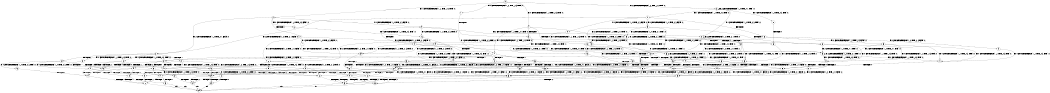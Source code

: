 digraph BCG {
size = "7, 10.5";
center = TRUE;
node [shape = circle];
0 [peripheries = 2];
0 -> 1 [label = "EX !0 !ATOMIC_EXCH_BRANCH (1, +0, TRUE, +0, 3, TRUE) !:0:"];
0 -> 2 [label = "EX !1 !ATOMIC_EXCH_BRANCH (1, +1, TRUE, +0, 2, TRUE) !:0:"];
0 -> 3 [label = "EX !2 !ATOMIC_EXCH_BRANCH (1, +0, TRUE, +0, 1, TRUE) !:0:"];
0 -> 4 [label = "EX !0 !ATOMIC_EXCH_BRANCH (1, +0, TRUE, +0, 3, TRUE) !:0:"];
1 -> 5 [label = "TERMINATE !0"];
2 -> 6 [label = "EX !0 !ATOMIC_EXCH_BRANCH (1, +0, TRUE, +0, 3, FALSE) !:0:"];
2 -> 7 [label = "TERMINATE !1"];
2 -> 8 [label = "EX !2 !ATOMIC_EXCH_BRANCH (1, +0, TRUE, +0, 1, FALSE) !:0:"];
2 -> 9 [label = "EX !0 !ATOMIC_EXCH_BRANCH (1, +0, TRUE, +0, 3, FALSE) !:0:"];
3 -> 10 [label = "EX !0 !ATOMIC_EXCH_BRANCH (1, +0, TRUE, +0, 3, TRUE) !:0:"];
3 -> 11 [label = "EX !1 !ATOMIC_EXCH_BRANCH (1, +1, TRUE, +0, 2, TRUE) !:0:"];
3 -> 12 [label = "EX !0 !ATOMIC_EXCH_BRANCH (1, +0, TRUE, +0, 3, TRUE) !:0:"];
3 -> 3 [label = "EX !2 !ATOMIC_EXCH_BRANCH (1, +0, TRUE, +0, 1, TRUE) !:0:"];
4 -> 5 [label = "TERMINATE !0"];
4 -> 13 [label = "TERMINATE !0"];
4 -> 14 [label = "EX !1 !ATOMIC_EXCH_BRANCH (1, +1, TRUE, +0, 2, TRUE) !:0:"];
4 -> 12 [label = "EX !2 !ATOMIC_EXCH_BRANCH (1, +0, TRUE, +0, 1, TRUE) !:0:"];
5 -> 15 [label = "EX !1 !ATOMIC_EXCH_BRANCH (1, +1, TRUE, +0, 2, TRUE) !:1:"];
6 -> 16 [label = "EX !0 !ATOMIC_EXCH_BRANCH (1, +1, TRUE, +0, 3, TRUE) !:0:"];
7 -> 17 [label = "EX !0 !ATOMIC_EXCH_BRANCH (1, +0, TRUE, +0, 3, FALSE) !:0:"];
7 -> 18 [label = "EX !2 !ATOMIC_EXCH_BRANCH (1, +0, TRUE, +0, 1, FALSE) !:0:"];
7 -> 19 [label = "EX !0 !ATOMIC_EXCH_BRANCH (1, +0, TRUE, +0, 3, FALSE) !:0:"];
8 -> 20 [label = "EX !0 !ATOMIC_EXCH_BRANCH (1, +0, TRUE, +0, 3, TRUE) !:0:"];
8 -> 21 [label = "TERMINATE !1"];
8 -> 22 [label = "TERMINATE !2"];
8 -> 23 [label = "EX !0 !ATOMIC_EXCH_BRANCH (1, +0, TRUE, +0, 3, TRUE) !:0:"];
9 -> 16 [label = "EX !0 !ATOMIC_EXCH_BRANCH (1, +1, TRUE, +0, 3, TRUE) !:0:"];
9 -> 24 [label = "TERMINATE !1"];
9 -> 25 [label = "EX !2 !ATOMIC_EXCH_BRANCH (1, +0, TRUE, +0, 1, TRUE) !:0:"];
9 -> 14 [label = "EX !0 !ATOMIC_EXCH_BRANCH (1, +1, TRUE, +0, 3, TRUE) !:0:"];
10 -> 26 [label = "TERMINATE !0"];
11 -> 27 [label = "EX !0 !ATOMIC_EXCH_BRANCH (1, +0, TRUE, +0, 3, FALSE) !:0:"];
11 -> 28 [label = "TERMINATE !1"];
11 -> 29 [label = "EX !0 !ATOMIC_EXCH_BRANCH (1, +0, TRUE, +0, 3, FALSE) !:0:"];
11 -> 8 [label = "EX !2 !ATOMIC_EXCH_BRANCH (1, +0, TRUE, +0, 1, FALSE) !:0:"];
12 -> 26 [label = "TERMINATE !0"];
12 -> 30 [label = "TERMINATE !0"];
12 -> 31 [label = "EX !1 !ATOMIC_EXCH_BRANCH (1, +1, TRUE, +0, 2, TRUE) !:0:"];
12 -> 12 [label = "EX !2 !ATOMIC_EXCH_BRANCH (1, +0, TRUE, +0, 1, TRUE) !:0:"];
13 -> 15 [label = "EX !1 !ATOMIC_EXCH_BRANCH (1, +1, TRUE, +0, 2, TRUE) !:1:"];
13 -> 32 [label = "EX !1 !ATOMIC_EXCH_BRANCH (1, +1, TRUE, +0, 2, TRUE) !:1:"];
13 -> 33 [label = "EX !2 !ATOMIC_EXCH_BRANCH (1, +0, TRUE, +0, 1, TRUE) !:1:"];
14 -> 34 [label = "TERMINATE !0"];
14 -> 35 [label = "TERMINATE !1"];
14 -> 36 [label = "TERMINATE !0"];
14 -> 37 [label = "EX !2 !ATOMIC_EXCH_BRANCH (1, +0, TRUE, +0, 1, FALSE) !:0:"];
15 -> 38 [label = "TERMINATE !1"];
16 -> 34 [label = "TERMINATE !0"];
17 -> 39 [label = "EX !0 !ATOMIC_EXCH_BRANCH (1, +1, TRUE, +0, 3, TRUE) !:0:"];
18 -> 40 [label = "EX !0 !ATOMIC_EXCH_BRANCH (1, +0, TRUE, +0, 3, TRUE) !:0:"];
18 -> 41 [label = "TERMINATE !2"];
18 -> 42 [label = "EX !0 !ATOMIC_EXCH_BRANCH (1, +0, TRUE, +0, 3, TRUE) !:0:"];
19 -> 39 [label = "EX !0 !ATOMIC_EXCH_BRANCH (1, +1, TRUE, +0, 3, TRUE) !:0:"];
19 -> 43 [label = "EX !2 !ATOMIC_EXCH_BRANCH (1, +0, TRUE, +0, 1, TRUE) !:0:"];
19 -> 44 [label = "EX !0 !ATOMIC_EXCH_BRANCH (1, +1, TRUE, +0, 3, TRUE) !:0:"];
20 -> 45 [label = "TERMINATE !0"];
21 -> 40 [label = "EX !0 !ATOMIC_EXCH_BRANCH (1, +0, TRUE, +0, 3, TRUE) !:0:"];
21 -> 41 [label = "TERMINATE !2"];
21 -> 42 [label = "EX !0 !ATOMIC_EXCH_BRANCH (1, +0, TRUE, +0, 3, TRUE) !:0:"];
22 -> 46 [label = "EX !0 !ATOMIC_EXCH_BRANCH (1, +0, TRUE, +0, 3, TRUE) !:0:"];
22 -> 41 [label = "TERMINATE !1"];
22 -> 47 [label = "EX !0 !ATOMIC_EXCH_BRANCH (1, +0, TRUE, +0, 3, TRUE) !:0:"];
23 -> 45 [label = "TERMINATE !0"];
23 -> 48 [label = "TERMINATE !1"];
23 -> 49 [label = "TERMINATE !2"];
23 -> 50 [label = "TERMINATE !0"];
24 -> 39 [label = "EX !0 !ATOMIC_EXCH_BRANCH (1, +1, TRUE, +0, 3, TRUE) !:0:"];
24 -> 43 [label = "EX !2 !ATOMIC_EXCH_BRANCH (1, +0, TRUE, +0, 1, TRUE) !:0:"];
24 -> 44 [label = "EX !0 !ATOMIC_EXCH_BRANCH (1, +1, TRUE, +0, 3, TRUE) !:0:"];
25 -> 51 [label = "EX !0 !ATOMIC_EXCH_BRANCH (1, +1, TRUE, +0, 3, TRUE) !:0:"];
25 -> 52 [label = "TERMINATE !1"];
25 -> 25 [label = "EX !2 !ATOMIC_EXCH_BRANCH (1, +0, TRUE, +0, 1, TRUE) !:0:"];
25 -> 31 [label = "EX !0 !ATOMIC_EXCH_BRANCH (1, +1, TRUE, +0, 3, TRUE) !:0:"];
26 -> 53 [label = "EX !1 !ATOMIC_EXCH_BRANCH (1, +1, TRUE, +0, 2, TRUE) !:1:"];
27 -> 51 [label = "EX !0 !ATOMIC_EXCH_BRANCH (1, +1, TRUE, +0, 3, TRUE) !:0:"];
28 -> 54 [label = "EX !0 !ATOMIC_EXCH_BRANCH (1, +0, TRUE, +0, 3, FALSE) !:0:"];
28 -> 55 [label = "EX !0 !ATOMIC_EXCH_BRANCH (1, +0, TRUE, +0, 3, FALSE) !:0:"];
28 -> 18 [label = "EX !2 !ATOMIC_EXCH_BRANCH (1, +0, TRUE, +0, 1, FALSE) !:0:"];
29 -> 51 [label = "EX !0 !ATOMIC_EXCH_BRANCH (1, +1, TRUE, +0, 3, TRUE) !:0:"];
29 -> 52 [label = "TERMINATE !1"];
29 -> 25 [label = "EX !2 !ATOMIC_EXCH_BRANCH (1, +0, TRUE, +0, 1, TRUE) !:0:"];
29 -> 31 [label = "EX !0 !ATOMIC_EXCH_BRANCH (1, +1, TRUE, +0, 3, TRUE) !:0:"];
30 -> 53 [label = "EX !1 !ATOMIC_EXCH_BRANCH (1, +1, TRUE, +0, 2, TRUE) !:1:"];
30 -> 56 [label = "EX !1 !ATOMIC_EXCH_BRANCH (1, +1, TRUE, +0, 2, TRUE) !:1:"];
30 -> 33 [label = "EX !2 !ATOMIC_EXCH_BRANCH (1, +0, TRUE, +0, 1, TRUE) !:1:"];
31 -> 57 [label = "TERMINATE !0"];
31 -> 58 [label = "TERMINATE !1"];
31 -> 59 [label = "TERMINATE !0"];
31 -> 37 [label = "EX !2 !ATOMIC_EXCH_BRANCH (1, +0, TRUE, +0, 1, FALSE) !:0:"];
32 -> 38 [label = "TERMINATE !1"];
32 -> 60 [label = "TERMINATE !1"];
32 -> 61 [label = "EX !2 !ATOMIC_EXCH_BRANCH (1, +0, TRUE, +0, 1, FALSE) !:1:"];
33 -> 53 [label = "EX !1 !ATOMIC_EXCH_BRANCH (1, +1, TRUE, +0, 2, TRUE) !:1:"];
33 -> 56 [label = "EX !1 !ATOMIC_EXCH_BRANCH (1, +1, TRUE, +0, 2, TRUE) !:1:"];
33 -> 33 [label = "EX !2 !ATOMIC_EXCH_BRANCH (1, +0, TRUE, +0, 1, TRUE) !:1:"];
34 -> 38 [label = "TERMINATE !1"];
35 -> 62 [label = "TERMINATE !0"];
35 -> 63 [label = "TERMINATE !0"];
35 -> 64 [label = "EX !2 !ATOMIC_EXCH_BRANCH (1, +0, TRUE, +0, 1, FALSE) !:0:"];
36 -> 38 [label = "TERMINATE !1"];
36 -> 60 [label = "TERMINATE !1"];
36 -> 61 [label = "EX !2 !ATOMIC_EXCH_BRANCH (1, +0, TRUE, +0, 1, FALSE) !:1:"];
37 -> 45 [label = "TERMINATE !0"];
37 -> 48 [label = "TERMINATE !1"];
37 -> 49 [label = "TERMINATE !2"];
37 -> 50 [label = "TERMINATE !0"];
38 -> 65 [label = "EX !2 !ATOMIC_EXCH_BRANCH (1, +0, TRUE, +0, 1, FALSE) !:2:"];
39 -> 62 [label = "TERMINATE !0"];
40 -> 66 [label = "TERMINATE !0"];
41 -> 67 [label = "EX !0 !ATOMIC_EXCH_BRANCH (1, +0, TRUE, +0, 3, TRUE) !:0:"];
41 -> 68 [label = "EX !0 !ATOMIC_EXCH_BRANCH (1, +0, TRUE, +0, 3, TRUE) !:0:"];
42 -> 66 [label = "TERMINATE !0"];
42 -> 69 [label = "TERMINATE !2"];
42 -> 70 [label = "TERMINATE !0"];
43 -> 71 [label = "EX !0 !ATOMIC_EXCH_BRANCH (1, +1, TRUE, +0, 3, TRUE) !:0:"];
43 -> 43 [label = "EX !2 !ATOMIC_EXCH_BRANCH (1, +0, TRUE, +0, 1, TRUE) !:0:"];
43 -> 72 [label = "EX !0 !ATOMIC_EXCH_BRANCH (1, +1, TRUE, +0, 3, TRUE) !:0:"];
44 -> 62 [label = "TERMINATE !0"];
44 -> 63 [label = "TERMINATE !0"];
44 -> 64 [label = "EX !2 !ATOMIC_EXCH_BRANCH (1, +0, TRUE, +0, 1, FALSE) !:0:"];
45 -> 73 [label = "TERMINATE !2"];
46 -> 74 [label = "TERMINATE !0"];
47 -> 74 [label = "TERMINATE !0"];
47 -> 69 [label = "TERMINATE !1"];
47 -> 75 [label = "TERMINATE !0"];
48 -> 66 [label = "TERMINATE !0"];
48 -> 69 [label = "TERMINATE !2"];
48 -> 70 [label = "TERMINATE !0"];
49 -> 74 [label = "TERMINATE !0"];
49 -> 69 [label = "TERMINATE !1"];
49 -> 75 [label = "TERMINATE !0"];
50 -> 73 [label = "TERMINATE !2"];
50 -> 76 [label = "TERMINATE !1"];
50 -> 77 [label = "TERMINATE !2"];
51 -> 57 [label = "TERMINATE !0"];
52 -> 71 [label = "EX !0 !ATOMIC_EXCH_BRANCH (1, +1, TRUE, +0, 3, TRUE) !:0:"];
52 -> 43 [label = "EX !2 !ATOMIC_EXCH_BRANCH (1, +0, TRUE, +0, 1, TRUE) !:0:"];
52 -> 72 [label = "EX !0 !ATOMIC_EXCH_BRANCH (1, +1, TRUE, +0, 3, TRUE) !:0:"];
53 -> 78 [label = "TERMINATE !1"];
54 -> 71 [label = "EX !0 !ATOMIC_EXCH_BRANCH (1, +1, TRUE, +0, 3, TRUE) !:0:"];
55 -> 71 [label = "EX !0 !ATOMIC_EXCH_BRANCH (1, +1, TRUE, +0, 3, TRUE) !:0:"];
55 -> 43 [label = "EX !2 !ATOMIC_EXCH_BRANCH (1, +0, TRUE, +0, 1, TRUE) !:0:"];
55 -> 72 [label = "EX !0 !ATOMIC_EXCH_BRANCH (1, +1, TRUE, +0, 3, TRUE) !:0:"];
56 -> 78 [label = "TERMINATE !1"];
56 -> 79 [label = "TERMINATE !1"];
56 -> 61 [label = "EX !2 !ATOMIC_EXCH_BRANCH (1, +0, TRUE, +0, 1, FALSE) !:1:"];
57 -> 78 [label = "TERMINATE !1"];
58 -> 80 [label = "TERMINATE !0"];
58 -> 81 [label = "TERMINATE !0"];
58 -> 64 [label = "EX !2 !ATOMIC_EXCH_BRANCH (1, +0, TRUE, +0, 1, FALSE) !:0:"];
59 -> 78 [label = "TERMINATE !1"];
59 -> 79 [label = "TERMINATE !1"];
59 -> 61 [label = "EX !2 !ATOMIC_EXCH_BRANCH (1, +0, TRUE, +0, 1, FALSE) !:1:"];
60 -> 65 [label = "EX !2 !ATOMIC_EXCH_BRANCH (1, +0, TRUE, +0, 1, FALSE) !:2:"];
60 -> 82 [label = "EX !2 !ATOMIC_EXCH_BRANCH (1, +0, TRUE, +0, 1, FALSE) !:2:"];
61 -> 73 [label = "TERMINATE !2"];
61 -> 76 [label = "TERMINATE !1"];
61 -> 77 [label = "TERMINATE !2"];
62 -> 65 [label = "EX !2 !ATOMIC_EXCH_BRANCH (1, +0, TRUE, +0, 1, FALSE) !:2:"];
63 -> 65 [label = "EX !2 !ATOMIC_EXCH_BRANCH (1, +0, TRUE, +0, 1, FALSE) !:2:"];
63 -> 82 [label = "EX !2 !ATOMIC_EXCH_BRANCH (1, +0, TRUE, +0, 1, FALSE) !:2:"];
64 -> 66 [label = "TERMINATE !0"];
64 -> 69 [label = "TERMINATE !2"];
64 -> 70 [label = "TERMINATE !0"];
65 -> 83 [label = "TERMINATE !2"];
66 -> 83 [label = "TERMINATE !2"];
67 -> 84 [label = "TERMINATE !0"];
68 -> 84 [label = "TERMINATE !0"];
68 -> 85 [label = "TERMINATE !0"];
69 -> 84 [label = "TERMINATE !0"];
69 -> 85 [label = "TERMINATE !0"];
70 -> 83 [label = "TERMINATE !2"];
70 -> 86 [label = "TERMINATE !2"];
71 -> 80 [label = "TERMINATE !0"];
72 -> 80 [label = "TERMINATE !0"];
72 -> 81 [label = "TERMINATE !0"];
72 -> 64 [label = "EX !2 !ATOMIC_EXCH_BRANCH (1, +0, TRUE, +0, 1, FALSE) !:0:"];
73 -> 87 [label = "TERMINATE !1"];
74 -> 87 [label = "TERMINATE !1"];
75 -> 87 [label = "TERMINATE !1"];
75 -> 88 [label = "TERMINATE !1"];
76 -> 83 [label = "TERMINATE !2"];
76 -> 86 [label = "TERMINATE !2"];
77 -> 87 [label = "TERMINATE !1"];
77 -> 88 [label = "TERMINATE !1"];
78 -> 65 [label = "EX !2 !ATOMIC_EXCH_BRANCH (1, +0, TRUE, +0, 1, FALSE) !:2:"];
79 -> 65 [label = "EX !2 !ATOMIC_EXCH_BRANCH (1, +0, TRUE, +0, 1, FALSE) !:2:"];
79 -> 82 [label = "EX !2 !ATOMIC_EXCH_BRANCH (1, +0, TRUE, +0, 1, FALSE) !:2:"];
80 -> 65 [label = "EX !2 !ATOMIC_EXCH_BRANCH (1, +0, TRUE, +0, 1, FALSE) !:2:"];
81 -> 65 [label = "EX !2 !ATOMIC_EXCH_BRANCH (1, +0, TRUE, +0, 1, FALSE) !:2:"];
81 -> 82 [label = "EX !2 !ATOMIC_EXCH_BRANCH (1, +0, TRUE, +0, 1, FALSE) !:2:"];
82 -> 83 [label = "TERMINATE !2"];
82 -> 86 [label = "TERMINATE !2"];
83 -> 89 [label = "exit"];
84 -> 89 [label = "exit"];
85 -> 89 [label = "exit"];
86 -> 89 [label = "exit"];
87 -> 89 [label = "exit"];
88 -> 89 [label = "exit"];
}
